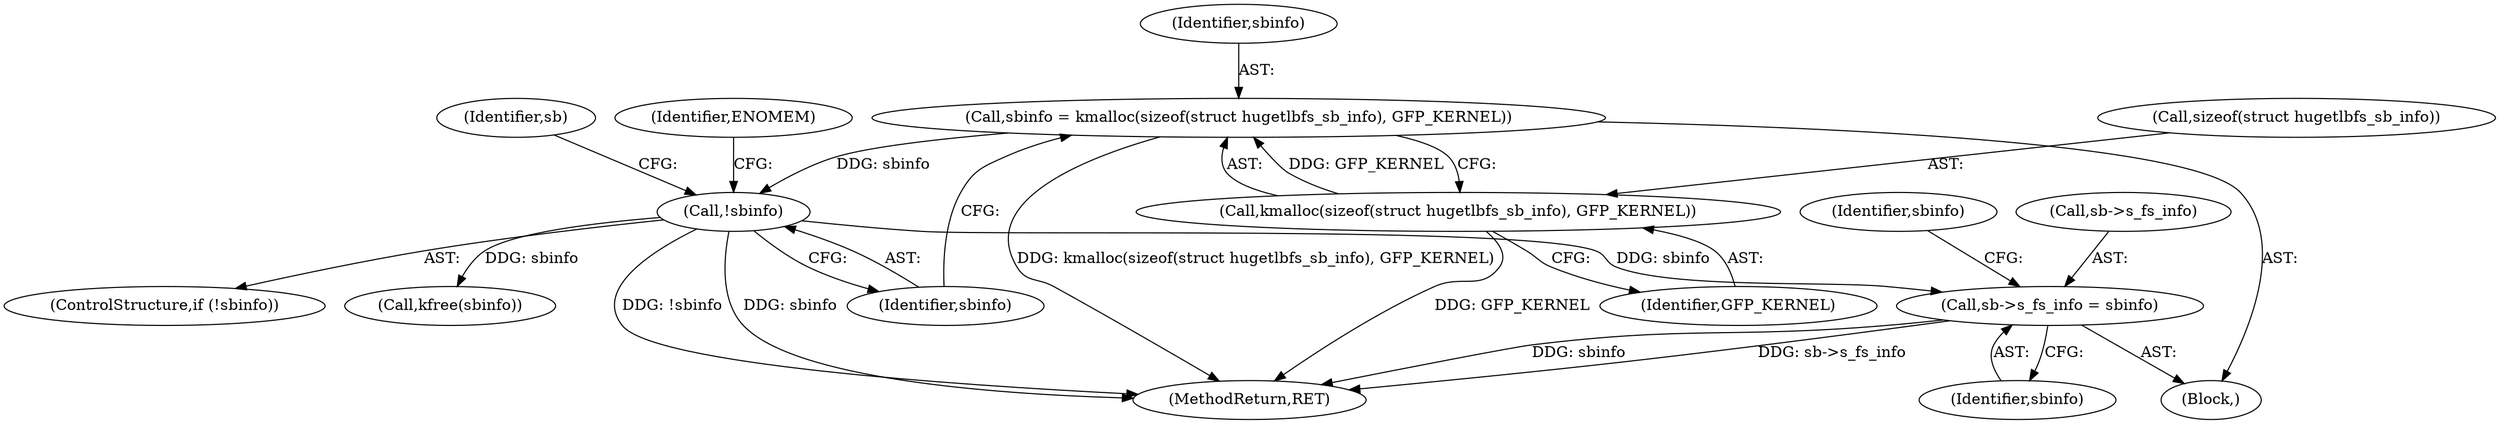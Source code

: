 digraph "0_linux_90481622d75715bfcb68501280a917dbfe516029_1@pointer" {
"1000170" [label="(Call,sb->s_fs_info = sbinfo)"];
"1000165" [label="(Call,!sbinfo)"];
"1000158" [label="(Call,sbinfo = kmalloc(sizeof(struct hugetlbfs_sb_info), GFP_KERNEL))"];
"1000160" [label="(Call,kmalloc(sizeof(struct hugetlbfs_sb_info), GFP_KERNEL))"];
"1000169" [label="(Identifier,ENOMEM)"];
"1000302" [label="(Call,kfree(sbinfo))"];
"1000163" [label="(Identifier,GFP_KERNEL)"];
"1000161" [label="(Call,sizeof(struct hugetlbfs_sb_info))"];
"1000106" [label="(Block,)"];
"1000177" [label="(Identifier,sbinfo)"];
"1000174" [label="(Identifier,sbinfo)"];
"1000158" [label="(Call,sbinfo = kmalloc(sizeof(struct hugetlbfs_sb_info), GFP_KERNEL))"];
"1000307" [label="(MethodReturn,RET)"];
"1000170" [label="(Call,sb->s_fs_info = sbinfo)"];
"1000171" [label="(Call,sb->s_fs_info)"];
"1000166" [label="(Identifier,sbinfo)"];
"1000160" [label="(Call,kmalloc(sizeof(struct hugetlbfs_sb_info), GFP_KERNEL))"];
"1000159" [label="(Identifier,sbinfo)"];
"1000164" [label="(ControlStructure,if (!sbinfo))"];
"1000165" [label="(Call,!sbinfo)"];
"1000172" [label="(Identifier,sb)"];
"1000170" -> "1000106"  [label="AST: "];
"1000170" -> "1000174"  [label="CFG: "];
"1000171" -> "1000170"  [label="AST: "];
"1000174" -> "1000170"  [label="AST: "];
"1000177" -> "1000170"  [label="CFG: "];
"1000170" -> "1000307"  [label="DDG: sb->s_fs_info"];
"1000170" -> "1000307"  [label="DDG: sbinfo"];
"1000165" -> "1000170"  [label="DDG: sbinfo"];
"1000165" -> "1000164"  [label="AST: "];
"1000165" -> "1000166"  [label="CFG: "];
"1000166" -> "1000165"  [label="AST: "];
"1000169" -> "1000165"  [label="CFG: "];
"1000172" -> "1000165"  [label="CFG: "];
"1000165" -> "1000307"  [label="DDG: sbinfo"];
"1000165" -> "1000307"  [label="DDG: !sbinfo"];
"1000158" -> "1000165"  [label="DDG: sbinfo"];
"1000165" -> "1000302"  [label="DDG: sbinfo"];
"1000158" -> "1000106"  [label="AST: "];
"1000158" -> "1000160"  [label="CFG: "];
"1000159" -> "1000158"  [label="AST: "];
"1000160" -> "1000158"  [label="AST: "];
"1000166" -> "1000158"  [label="CFG: "];
"1000158" -> "1000307"  [label="DDG: kmalloc(sizeof(struct hugetlbfs_sb_info), GFP_KERNEL)"];
"1000160" -> "1000158"  [label="DDG: GFP_KERNEL"];
"1000160" -> "1000163"  [label="CFG: "];
"1000161" -> "1000160"  [label="AST: "];
"1000163" -> "1000160"  [label="AST: "];
"1000160" -> "1000307"  [label="DDG: GFP_KERNEL"];
}

